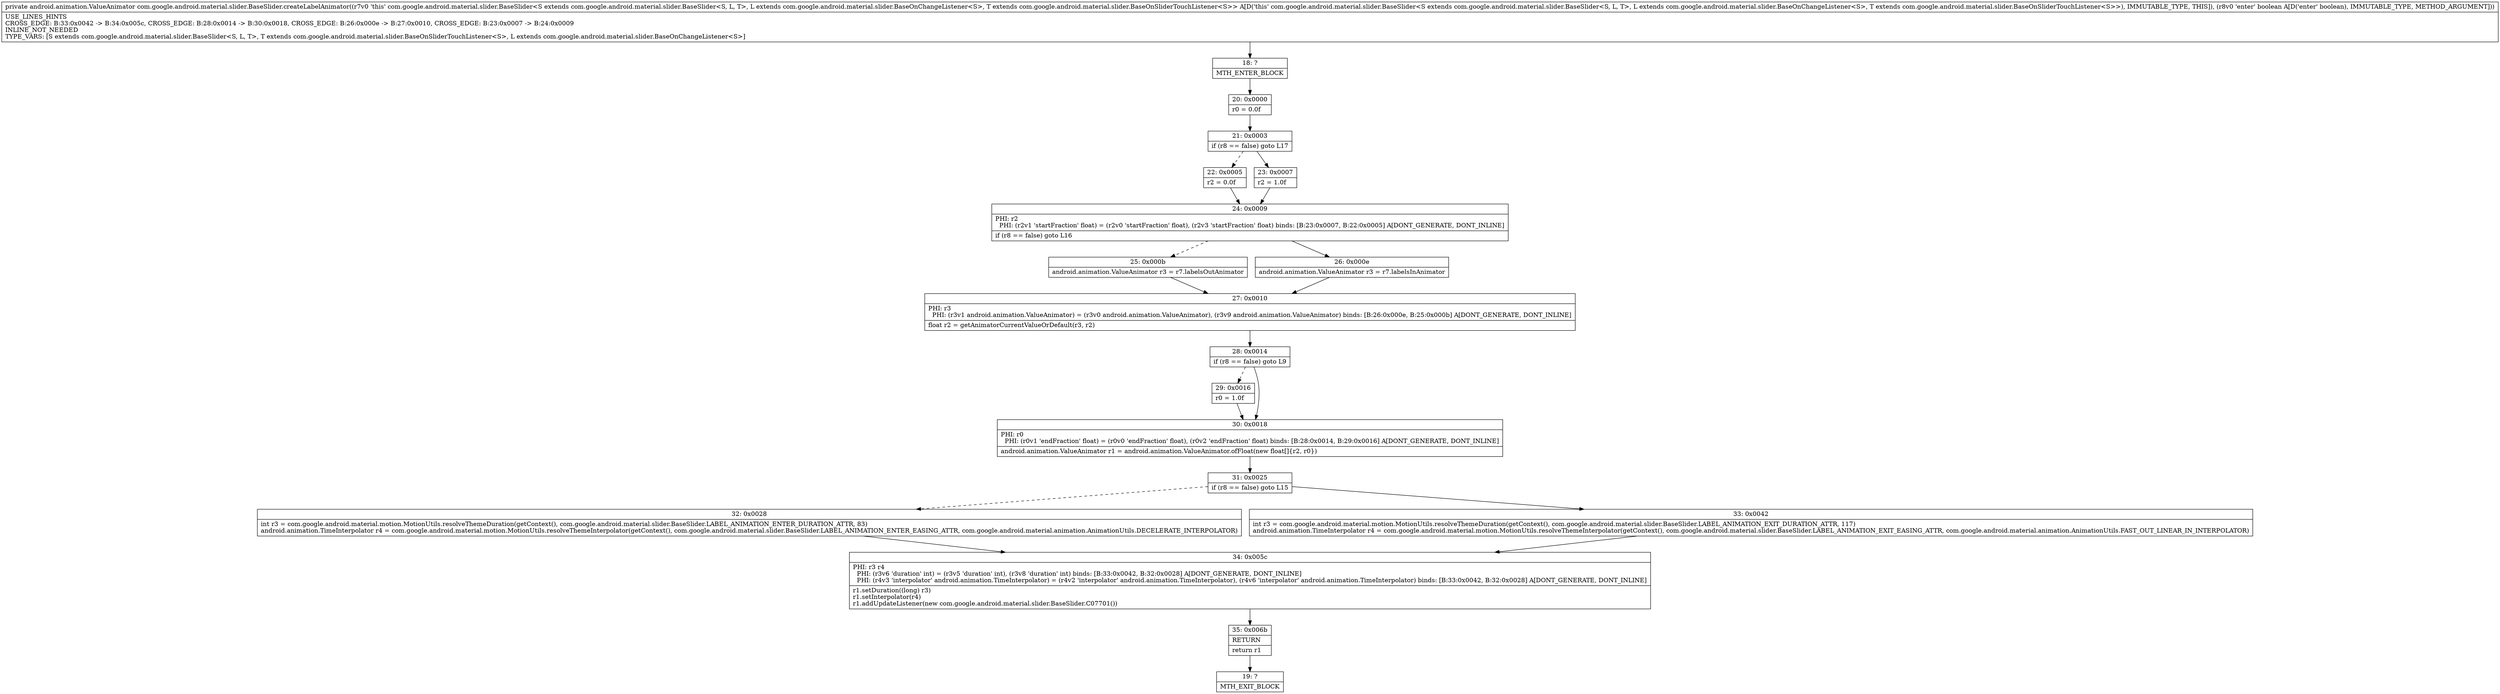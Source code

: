 digraph "CFG forcom.google.android.material.slider.BaseSlider.createLabelAnimator(Z)Landroid\/animation\/ValueAnimator;" {
Node_18 [shape=record,label="{18\:\ ?|MTH_ENTER_BLOCK\l}"];
Node_20 [shape=record,label="{20\:\ 0x0000|r0 = 0.0f\l}"];
Node_21 [shape=record,label="{21\:\ 0x0003|if (r8 == false) goto L17\l}"];
Node_22 [shape=record,label="{22\:\ 0x0005|r2 = 0.0f\l}"];
Node_24 [shape=record,label="{24\:\ 0x0009|PHI: r2 \l  PHI: (r2v1 'startFraction' float) = (r2v0 'startFraction' float), (r2v3 'startFraction' float) binds: [B:23:0x0007, B:22:0x0005] A[DONT_GENERATE, DONT_INLINE]\l|if (r8 == false) goto L16\l}"];
Node_25 [shape=record,label="{25\:\ 0x000b|android.animation.ValueAnimator r3 = r7.labelsOutAnimator\l}"];
Node_27 [shape=record,label="{27\:\ 0x0010|PHI: r3 \l  PHI: (r3v1 android.animation.ValueAnimator) = (r3v0 android.animation.ValueAnimator), (r3v9 android.animation.ValueAnimator) binds: [B:26:0x000e, B:25:0x000b] A[DONT_GENERATE, DONT_INLINE]\l|float r2 = getAnimatorCurrentValueOrDefault(r3, r2)\l}"];
Node_28 [shape=record,label="{28\:\ 0x0014|if (r8 == false) goto L9\l}"];
Node_29 [shape=record,label="{29\:\ 0x0016|r0 = 1.0f\l}"];
Node_30 [shape=record,label="{30\:\ 0x0018|PHI: r0 \l  PHI: (r0v1 'endFraction' float) = (r0v0 'endFraction' float), (r0v2 'endFraction' float) binds: [B:28:0x0014, B:29:0x0016] A[DONT_GENERATE, DONT_INLINE]\l|android.animation.ValueAnimator r1 = android.animation.ValueAnimator.ofFloat(new float[]\{r2, r0\})\l}"];
Node_31 [shape=record,label="{31\:\ 0x0025|if (r8 == false) goto L15\l}"];
Node_32 [shape=record,label="{32\:\ 0x0028|int r3 = com.google.android.material.motion.MotionUtils.resolveThemeDuration(getContext(), com.google.android.material.slider.BaseSlider.LABEL_ANIMATION_ENTER_DURATION_ATTR, 83)\landroid.animation.TimeInterpolator r4 = com.google.android.material.motion.MotionUtils.resolveThemeInterpolator(getContext(), com.google.android.material.slider.BaseSlider.LABEL_ANIMATION_ENTER_EASING_ATTR, com.google.android.material.animation.AnimationUtils.DECELERATE_INTERPOLATOR)\l}"];
Node_34 [shape=record,label="{34\:\ 0x005c|PHI: r3 r4 \l  PHI: (r3v6 'duration' int) = (r3v5 'duration' int), (r3v8 'duration' int) binds: [B:33:0x0042, B:32:0x0028] A[DONT_GENERATE, DONT_INLINE]\l  PHI: (r4v3 'interpolator' android.animation.TimeInterpolator) = (r4v2 'interpolator' android.animation.TimeInterpolator), (r4v6 'interpolator' android.animation.TimeInterpolator) binds: [B:33:0x0042, B:32:0x0028] A[DONT_GENERATE, DONT_INLINE]\l|r1.setDuration((long) r3)\lr1.setInterpolator(r4)\lr1.addUpdateListener(new com.google.android.material.slider.BaseSlider.C07701())\l}"];
Node_35 [shape=record,label="{35\:\ 0x006b|RETURN\l|return r1\l}"];
Node_19 [shape=record,label="{19\:\ ?|MTH_EXIT_BLOCK\l}"];
Node_33 [shape=record,label="{33\:\ 0x0042|int r3 = com.google.android.material.motion.MotionUtils.resolveThemeDuration(getContext(), com.google.android.material.slider.BaseSlider.LABEL_ANIMATION_EXIT_DURATION_ATTR, 117)\landroid.animation.TimeInterpolator r4 = com.google.android.material.motion.MotionUtils.resolveThemeInterpolator(getContext(), com.google.android.material.slider.BaseSlider.LABEL_ANIMATION_EXIT_EASING_ATTR, com.google.android.material.animation.AnimationUtils.FAST_OUT_LINEAR_IN_INTERPOLATOR)\l}"];
Node_26 [shape=record,label="{26\:\ 0x000e|android.animation.ValueAnimator r3 = r7.labelsInAnimator\l}"];
Node_23 [shape=record,label="{23\:\ 0x0007|r2 = 1.0f\l}"];
MethodNode[shape=record,label="{private android.animation.ValueAnimator com.google.android.material.slider.BaseSlider.createLabelAnimator((r7v0 'this' com.google.android.material.slider.BaseSlider\<S extends com.google.android.material.slider.BaseSlider\<S, L, T\>, L extends com.google.android.material.slider.BaseOnChangeListener\<S\>, T extends com.google.android.material.slider.BaseOnSliderTouchListener\<S\>\> A[D('this' com.google.android.material.slider.BaseSlider\<S extends com.google.android.material.slider.BaseSlider\<S, L, T\>, L extends com.google.android.material.slider.BaseOnChangeListener\<S\>, T extends com.google.android.material.slider.BaseOnSliderTouchListener\<S\>\>), IMMUTABLE_TYPE, THIS]), (r8v0 'enter' boolean A[D('enter' boolean), IMMUTABLE_TYPE, METHOD_ARGUMENT]))  | USE_LINES_HINTS\lCROSS_EDGE: B:33:0x0042 \-\> B:34:0x005c, CROSS_EDGE: B:28:0x0014 \-\> B:30:0x0018, CROSS_EDGE: B:26:0x000e \-\> B:27:0x0010, CROSS_EDGE: B:23:0x0007 \-\> B:24:0x0009\lINLINE_NOT_NEEDED\lTYPE_VARS: [S extends com.google.android.material.slider.BaseSlider\<S, L, T\>, T extends com.google.android.material.slider.BaseOnSliderTouchListener\<S\>, L extends com.google.android.material.slider.BaseOnChangeListener\<S\>]\l}"];
MethodNode -> Node_18;Node_18 -> Node_20;
Node_20 -> Node_21;
Node_21 -> Node_22[style=dashed];
Node_21 -> Node_23;
Node_22 -> Node_24;
Node_24 -> Node_25[style=dashed];
Node_24 -> Node_26;
Node_25 -> Node_27;
Node_27 -> Node_28;
Node_28 -> Node_29[style=dashed];
Node_28 -> Node_30;
Node_29 -> Node_30;
Node_30 -> Node_31;
Node_31 -> Node_32[style=dashed];
Node_31 -> Node_33;
Node_32 -> Node_34;
Node_34 -> Node_35;
Node_35 -> Node_19;
Node_33 -> Node_34;
Node_26 -> Node_27;
Node_23 -> Node_24;
}

